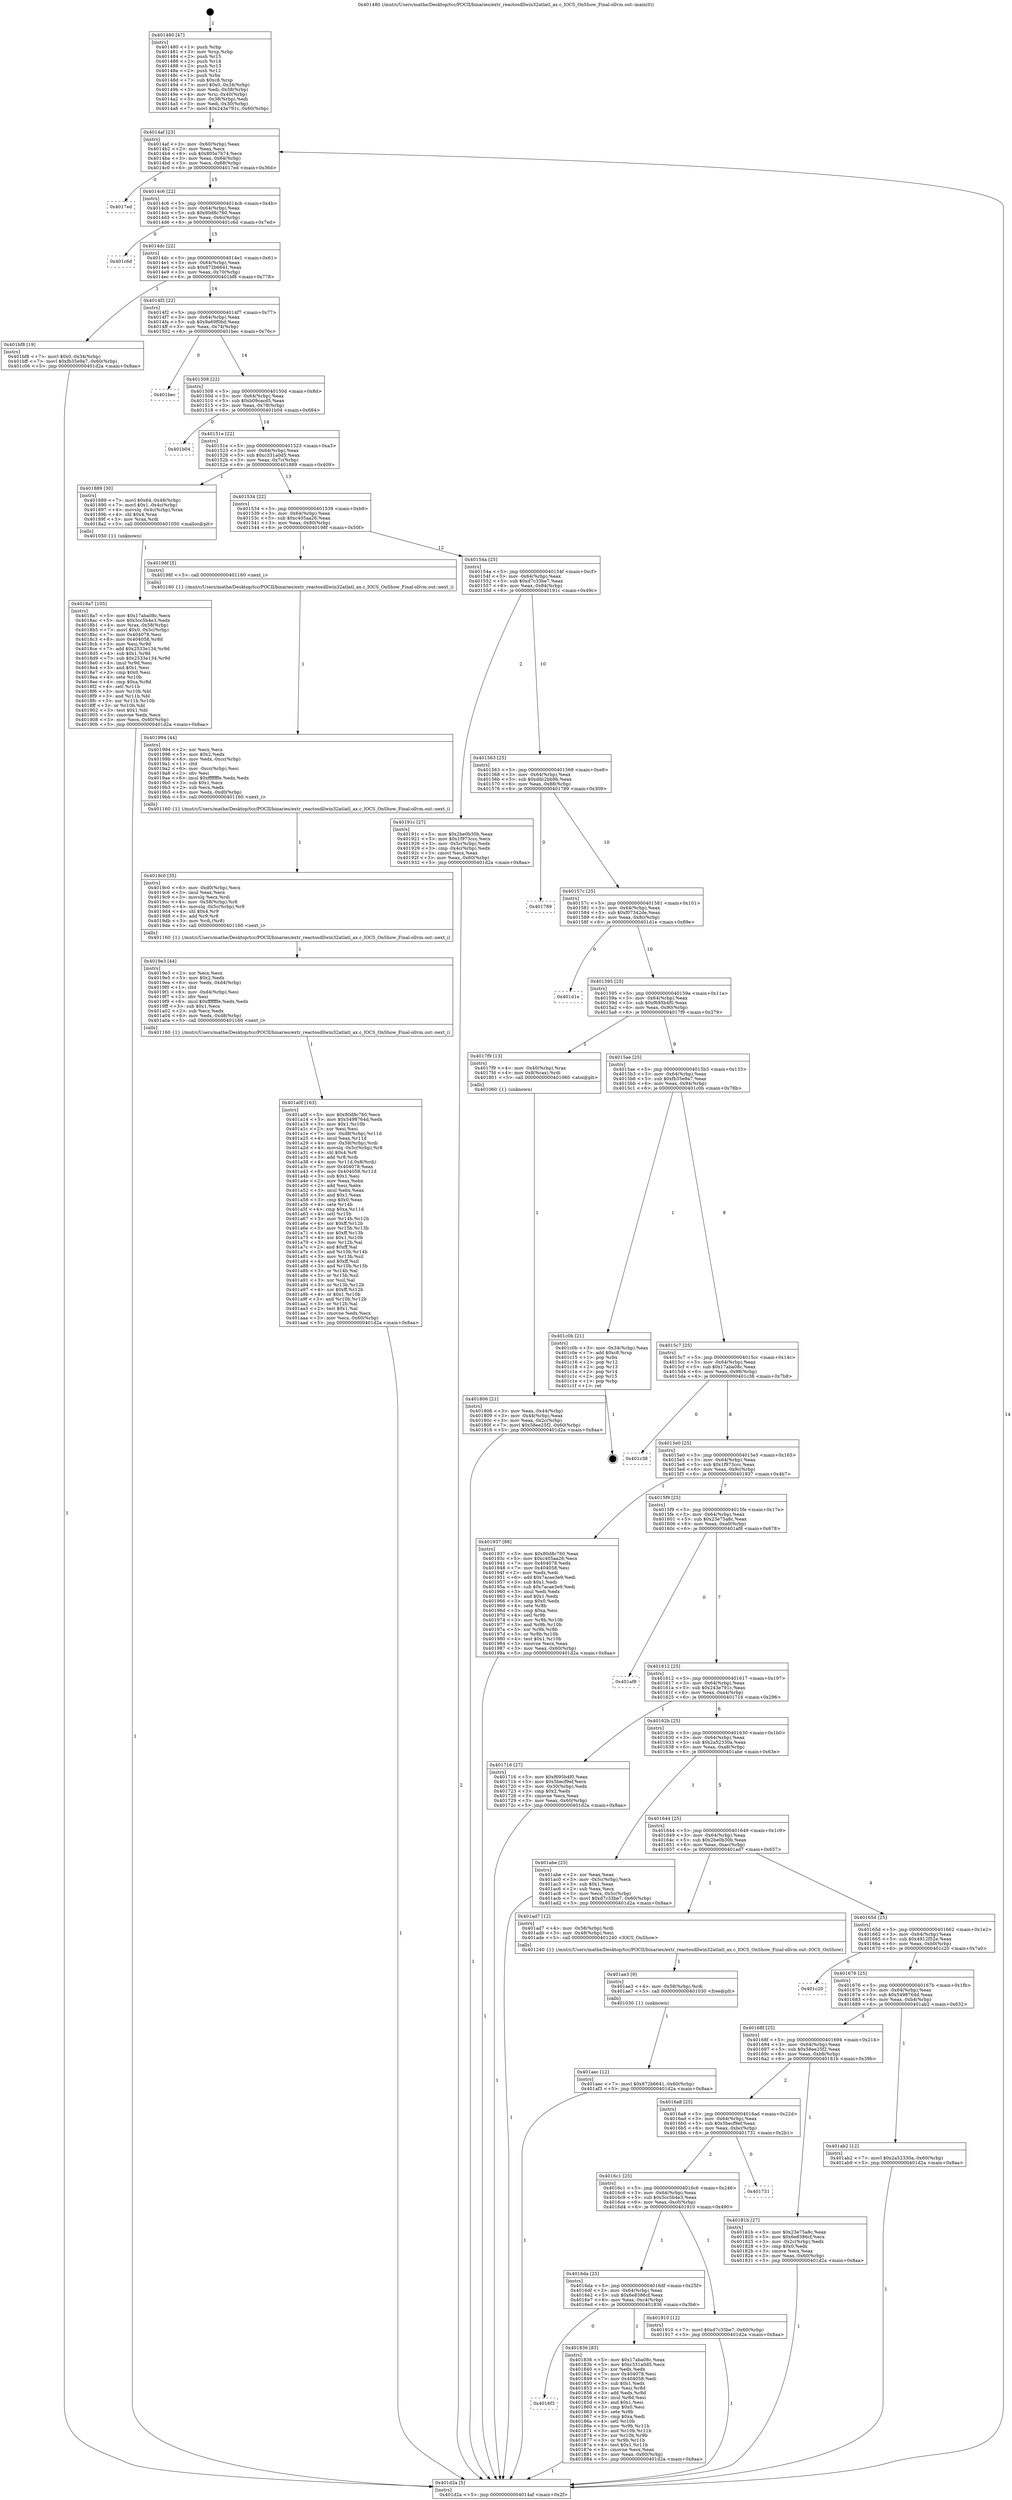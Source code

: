 digraph "0x401480" {
  label = "0x401480 (/mnt/c/Users/mathe/Desktop/tcc/POCII/binaries/extr_reactosdllwin32atlatl_ax.c_IOCS_OnShow_Final-ollvm.out::main(0))"
  labelloc = "t"
  node[shape=record]

  Entry [label="",width=0.3,height=0.3,shape=circle,fillcolor=black,style=filled]
  "0x4014af" [label="{
     0x4014af [23]\l
     | [instrs]\l
     &nbsp;&nbsp;0x4014af \<+3\>: mov -0x60(%rbp),%eax\l
     &nbsp;&nbsp;0x4014b2 \<+2\>: mov %eax,%ecx\l
     &nbsp;&nbsp;0x4014b4 \<+6\>: sub $0x805e7b74,%ecx\l
     &nbsp;&nbsp;0x4014ba \<+3\>: mov %eax,-0x64(%rbp)\l
     &nbsp;&nbsp;0x4014bd \<+3\>: mov %ecx,-0x68(%rbp)\l
     &nbsp;&nbsp;0x4014c0 \<+6\>: je 00000000004017ed \<main+0x36d\>\l
  }"]
  "0x4017ed" [label="{
     0x4017ed\l
  }", style=dashed]
  "0x4014c6" [label="{
     0x4014c6 [22]\l
     | [instrs]\l
     &nbsp;&nbsp;0x4014c6 \<+5\>: jmp 00000000004014cb \<main+0x4b\>\l
     &nbsp;&nbsp;0x4014cb \<+3\>: mov -0x64(%rbp),%eax\l
     &nbsp;&nbsp;0x4014ce \<+5\>: sub $0x80d8c760,%eax\l
     &nbsp;&nbsp;0x4014d3 \<+3\>: mov %eax,-0x6c(%rbp)\l
     &nbsp;&nbsp;0x4014d6 \<+6\>: je 0000000000401c6d \<main+0x7ed\>\l
  }"]
  Exit [label="",width=0.3,height=0.3,shape=circle,fillcolor=black,style=filled,peripheries=2]
  "0x401c6d" [label="{
     0x401c6d\l
  }", style=dashed]
  "0x4014dc" [label="{
     0x4014dc [22]\l
     | [instrs]\l
     &nbsp;&nbsp;0x4014dc \<+5\>: jmp 00000000004014e1 \<main+0x61\>\l
     &nbsp;&nbsp;0x4014e1 \<+3\>: mov -0x64(%rbp),%eax\l
     &nbsp;&nbsp;0x4014e4 \<+5\>: sub $0x872b6641,%eax\l
     &nbsp;&nbsp;0x4014e9 \<+3\>: mov %eax,-0x70(%rbp)\l
     &nbsp;&nbsp;0x4014ec \<+6\>: je 0000000000401bf8 \<main+0x778\>\l
  }"]
  "0x401aec" [label="{
     0x401aec [12]\l
     | [instrs]\l
     &nbsp;&nbsp;0x401aec \<+7\>: movl $0x872b6641,-0x60(%rbp)\l
     &nbsp;&nbsp;0x401af3 \<+5\>: jmp 0000000000401d2a \<main+0x8aa\>\l
  }"]
  "0x401bf8" [label="{
     0x401bf8 [19]\l
     | [instrs]\l
     &nbsp;&nbsp;0x401bf8 \<+7\>: movl $0x0,-0x34(%rbp)\l
     &nbsp;&nbsp;0x401bff \<+7\>: movl $0xfb35e9a7,-0x60(%rbp)\l
     &nbsp;&nbsp;0x401c06 \<+5\>: jmp 0000000000401d2a \<main+0x8aa\>\l
  }"]
  "0x4014f2" [label="{
     0x4014f2 [22]\l
     | [instrs]\l
     &nbsp;&nbsp;0x4014f2 \<+5\>: jmp 00000000004014f7 \<main+0x77\>\l
     &nbsp;&nbsp;0x4014f7 \<+3\>: mov -0x64(%rbp),%eax\l
     &nbsp;&nbsp;0x4014fa \<+5\>: sub $0x9a69f0bd,%eax\l
     &nbsp;&nbsp;0x4014ff \<+3\>: mov %eax,-0x74(%rbp)\l
     &nbsp;&nbsp;0x401502 \<+6\>: je 0000000000401bec \<main+0x76c\>\l
  }"]
  "0x401ae3" [label="{
     0x401ae3 [9]\l
     | [instrs]\l
     &nbsp;&nbsp;0x401ae3 \<+4\>: mov -0x58(%rbp),%rdi\l
     &nbsp;&nbsp;0x401ae7 \<+5\>: call 0000000000401030 \<free@plt\>\l
     | [calls]\l
     &nbsp;&nbsp;0x401030 \{1\} (unknown)\l
  }"]
  "0x401bec" [label="{
     0x401bec\l
  }", style=dashed]
  "0x401508" [label="{
     0x401508 [22]\l
     | [instrs]\l
     &nbsp;&nbsp;0x401508 \<+5\>: jmp 000000000040150d \<main+0x8d\>\l
     &nbsp;&nbsp;0x40150d \<+3\>: mov -0x64(%rbp),%eax\l
     &nbsp;&nbsp;0x401510 \<+5\>: sub $0xb09cacd5,%eax\l
     &nbsp;&nbsp;0x401515 \<+3\>: mov %eax,-0x78(%rbp)\l
     &nbsp;&nbsp;0x401518 \<+6\>: je 0000000000401b04 \<main+0x684\>\l
  }"]
  "0x401a0f" [label="{
     0x401a0f [163]\l
     | [instrs]\l
     &nbsp;&nbsp;0x401a0f \<+5\>: mov $0x80d8c760,%ecx\l
     &nbsp;&nbsp;0x401a14 \<+5\>: mov $0x5498764d,%edx\l
     &nbsp;&nbsp;0x401a19 \<+3\>: mov $0x1,%r10b\l
     &nbsp;&nbsp;0x401a1c \<+2\>: xor %esi,%esi\l
     &nbsp;&nbsp;0x401a1e \<+7\>: mov -0xd8(%rbp),%r11d\l
     &nbsp;&nbsp;0x401a25 \<+4\>: imul %eax,%r11d\l
     &nbsp;&nbsp;0x401a29 \<+4\>: mov -0x58(%rbp),%rdi\l
     &nbsp;&nbsp;0x401a2d \<+4\>: movslq -0x5c(%rbp),%r8\l
     &nbsp;&nbsp;0x401a31 \<+4\>: shl $0x4,%r8\l
     &nbsp;&nbsp;0x401a35 \<+3\>: add %r8,%rdi\l
     &nbsp;&nbsp;0x401a38 \<+4\>: mov %r11d,0x8(%rdi)\l
     &nbsp;&nbsp;0x401a3c \<+7\>: mov 0x404078,%eax\l
     &nbsp;&nbsp;0x401a43 \<+8\>: mov 0x404058,%r11d\l
     &nbsp;&nbsp;0x401a4b \<+3\>: sub $0x1,%esi\l
     &nbsp;&nbsp;0x401a4e \<+2\>: mov %eax,%ebx\l
     &nbsp;&nbsp;0x401a50 \<+2\>: add %esi,%ebx\l
     &nbsp;&nbsp;0x401a52 \<+3\>: imul %ebx,%eax\l
     &nbsp;&nbsp;0x401a55 \<+3\>: and $0x1,%eax\l
     &nbsp;&nbsp;0x401a58 \<+3\>: cmp $0x0,%eax\l
     &nbsp;&nbsp;0x401a5b \<+4\>: sete %r14b\l
     &nbsp;&nbsp;0x401a5f \<+4\>: cmp $0xa,%r11d\l
     &nbsp;&nbsp;0x401a63 \<+4\>: setl %r15b\l
     &nbsp;&nbsp;0x401a67 \<+3\>: mov %r14b,%r12b\l
     &nbsp;&nbsp;0x401a6a \<+4\>: xor $0xff,%r12b\l
     &nbsp;&nbsp;0x401a6e \<+3\>: mov %r15b,%r13b\l
     &nbsp;&nbsp;0x401a71 \<+4\>: xor $0xff,%r13b\l
     &nbsp;&nbsp;0x401a75 \<+4\>: xor $0x1,%r10b\l
     &nbsp;&nbsp;0x401a79 \<+3\>: mov %r12b,%al\l
     &nbsp;&nbsp;0x401a7c \<+2\>: and $0xff,%al\l
     &nbsp;&nbsp;0x401a7e \<+3\>: and %r10b,%r14b\l
     &nbsp;&nbsp;0x401a81 \<+3\>: mov %r13b,%sil\l
     &nbsp;&nbsp;0x401a84 \<+4\>: and $0xff,%sil\l
     &nbsp;&nbsp;0x401a88 \<+3\>: and %r10b,%r15b\l
     &nbsp;&nbsp;0x401a8b \<+3\>: or %r14b,%al\l
     &nbsp;&nbsp;0x401a8e \<+3\>: or %r15b,%sil\l
     &nbsp;&nbsp;0x401a91 \<+3\>: xor %sil,%al\l
     &nbsp;&nbsp;0x401a94 \<+3\>: or %r13b,%r12b\l
     &nbsp;&nbsp;0x401a97 \<+4\>: xor $0xff,%r12b\l
     &nbsp;&nbsp;0x401a9b \<+4\>: or $0x1,%r10b\l
     &nbsp;&nbsp;0x401a9f \<+3\>: and %r10b,%r12b\l
     &nbsp;&nbsp;0x401aa2 \<+3\>: or %r12b,%al\l
     &nbsp;&nbsp;0x401aa5 \<+2\>: test $0x1,%al\l
     &nbsp;&nbsp;0x401aa7 \<+3\>: cmovne %edx,%ecx\l
     &nbsp;&nbsp;0x401aaa \<+3\>: mov %ecx,-0x60(%rbp)\l
     &nbsp;&nbsp;0x401aad \<+5\>: jmp 0000000000401d2a \<main+0x8aa\>\l
  }"]
  "0x401b04" [label="{
     0x401b04\l
  }", style=dashed]
  "0x40151e" [label="{
     0x40151e [22]\l
     | [instrs]\l
     &nbsp;&nbsp;0x40151e \<+5\>: jmp 0000000000401523 \<main+0xa3\>\l
     &nbsp;&nbsp;0x401523 \<+3\>: mov -0x64(%rbp),%eax\l
     &nbsp;&nbsp;0x401526 \<+5\>: sub $0xc331a0d5,%eax\l
     &nbsp;&nbsp;0x40152b \<+3\>: mov %eax,-0x7c(%rbp)\l
     &nbsp;&nbsp;0x40152e \<+6\>: je 0000000000401889 \<main+0x409\>\l
  }"]
  "0x4019e3" [label="{
     0x4019e3 [44]\l
     | [instrs]\l
     &nbsp;&nbsp;0x4019e3 \<+2\>: xor %ecx,%ecx\l
     &nbsp;&nbsp;0x4019e5 \<+5\>: mov $0x2,%edx\l
     &nbsp;&nbsp;0x4019ea \<+6\>: mov %edx,-0xd4(%rbp)\l
     &nbsp;&nbsp;0x4019f0 \<+1\>: cltd\l
     &nbsp;&nbsp;0x4019f1 \<+6\>: mov -0xd4(%rbp),%esi\l
     &nbsp;&nbsp;0x4019f7 \<+2\>: idiv %esi\l
     &nbsp;&nbsp;0x4019f9 \<+6\>: imul $0xfffffffe,%edx,%edx\l
     &nbsp;&nbsp;0x4019ff \<+3\>: sub $0x1,%ecx\l
     &nbsp;&nbsp;0x401a02 \<+2\>: sub %ecx,%edx\l
     &nbsp;&nbsp;0x401a04 \<+6\>: mov %edx,-0xd8(%rbp)\l
     &nbsp;&nbsp;0x401a0a \<+5\>: call 0000000000401160 \<next_i\>\l
     | [calls]\l
     &nbsp;&nbsp;0x401160 \{1\} (/mnt/c/Users/mathe/Desktop/tcc/POCII/binaries/extr_reactosdllwin32atlatl_ax.c_IOCS_OnShow_Final-ollvm.out::next_i)\l
  }"]
  "0x401889" [label="{
     0x401889 [30]\l
     | [instrs]\l
     &nbsp;&nbsp;0x401889 \<+7\>: movl $0x64,-0x48(%rbp)\l
     &nbsp;&nbsp;0x401890 \<+7\>: movl $0x1,-0x4c(%rbp)\l
     &nbsp;&nbsp;0x401897 \<+4\>: movslq -0x4c(%rbp),%rax\l
     &nbsp;&nbsp;0x40189b \<+4\>: shl $0x4,%rax\l
     &nbsp;&nbsp;0x40189f \<+3\>: mov %rax,%rdi\l
     &nbsp;&nbsp;0x4018a2 \<+5\>: call 0000000000401050 \<malloc@plt\>\l
     | [calls]\l
     &nbsp;&nbsp;0x401050 \{1\} (unknown)\l
  }"]
  "0x401534" [label="{
     0x401534 [22]\l
     | [instrs]\l
     &nbsp;&nbsp;0x401534 \<+5\>: jmp 0000000000401539 \<main+0xb9\>\l
     &nbsp;&nbsp;0x401539 \<+3\>: mov -0x64(%rbp),%eax\l
     &nbsp;&nbsp;0x40153c \<+5\>: sub $0xc405aa26,%eax\l
     &nbsp;&nbsp;0x401541 \<+3\>: mov %eax,-0x80(%rbp)\l
     &nbsp;&nbsp;0x401544 \<+6\>: je 000000000040198f \<main+0x50f\>\l
  }"]
  "0x4019c0" [label="{
     0x4019c0 [35]\l
     | [instrs]\l
     &nbsp;&nbsp;0x4019c0 \<+6\>: mov -0xd0(%rbp),%ecx\l
     &nbsp;&nbsp;0x4019c6 \<+3\>: imul %eax,%ecx\l
     &nbsp;&nbsp;0x4019c9 \<+3\>: movslq %ecx,%rdi\l
     &nbsp;&nbsp;0x4019cc \<+4\>: mov -0x58(%rbp),%r8\l
     &nbsp;&nbsp;0x4019d0 \<+4\>: movslq -0x5c(%rbp),%r9\l
     &nbsp;&nbsp;0x4019d4 \<+4\>: shl $0x4,%r9\l
     &nbsp;&nbsp;0x4019d8 \<+3\>: add %r9,%r8\l
     &nbsp;&nbsp;0x4019db \<+3\>: mov %rdi,(%r8)\l
     &nbsp;&nbsp;0x4019de \<+5\>: call 0000000000401160 \<next_i\>\l
     | [calls]\l
     &nbsp;&nbsp;0x401160 \{1\} (/mnt/c/Users/mathe/Desktop/tcc/POCII/binaries/extr_reactosdllwin32atlatl_ax.c_IOCS_OnShow_Final-ollvm.out::next_i)\l
  }"]
  "0x40198f" [label="{
     0x40198f [5]\l
     | [instrs]\l
     &nbsp;&nbsp;0x40198f \<+5\>: call 0000000000401160 \<next_i\>\l
     | [calls]\l
     &nbsp;&nbsp;0x401160 \{1\} (/mnt/c/Users/mathe/Desktop/tcc/POCII/binaries/extr_reactosdllwin32atlatl_ax.c_IOCS_OnShow_Final-ollvm.out::next_i)\l
  }"]
  "0x40154a" [label="{
     0x40154a [25]\l
     | [instrs]\l
     &nbsp;&nbsp;0x40154a \<+5\>: jmp 000000000040154f \<main+0xcf\>\l
     &nbsp;&nbsp;0x40154f \<+3\>: mov -0x64(%rbp),%eax\l
     &nbsp;&nbsp;0x401552 \<+5\>: sub $0xd7c33be7,%eax\l
     &nbsp;&nbsp;0x401557 \<+6\>: mov %eax,-0x84(%rbp)\l
     &nbsp;&nbsp;0x40155d \<+6\>: je 000000000040191c \<main+0x49c\>\l
  }"]
  "0x401994" [label="{
     0x401994 [44]\l
     | [instrs]\l
     &nbsp;&nbsp;0x401994 \<+2\>: xor %ecx,%ecx\l
     &nbsp;&nbsp;0x401996 \<+5\>: mov $0x2,%edx\l
     &nbsp;&nbsp;0x40199b \<+6\>: mov %edx,-0xcc(%rbp)\l
     &nbsp;&nbsp;0x4019a1 \<+1\>: cltd\l
     &nbsp;&nbsp;0x4019a2 \<+6\>: mov -0xcc(%rbp),%esi\l
     &nbsp;&nbsp;0x4019a8 \<+2\>: idiv %esi\l
     &nbsp;&nbsp;0x4019aa \<+6\>: imul $0xfffffffe,%edx,%edx\l
     &nbsp;&nbsp;0x4019b0 \<+3\>: sub $0x1,%ecx\l
     &nbsp;&nbsp;0x4019b3 \<+2\>: sub %ecx,%edx\l
     &nbsp;&nbsp;0x4019b5 \<+6\>: mov %edx,-0xd0(%rbp)\l
     &nbsp;&nbsp;0x4019bb \<+5\>: call 0000000000401160 \<next_i\>\l
     | [calls]\l
     &nbsp;&nbsp;0x401160 \{1\} (/mnt/c/Users/mathe/Desktop/tcc/POCII/binaries/extr_reactosdllwin32atlatl_ax.c_IOCS_OnShow_Final-ollvm.out::next_i)\l
  }"]
  "0x40191c" [label="{
     0x40191c [27]\l
     | [instrs]\l
     &nbsp;&nbsp;0x40191c \<+5\>: mov $0x2be0b30b,%eax\l
     &nbsp;&nbsp;0x401921 \<+5\>: mov $0x1f973ccc,%ecx\l
     &nbsp;&nbsp;0x401926 \<+3\>: mov -0x5c(%rbp),%edx\l
     &nbsp;&nbsp;0x401929 \<+3\>: cmp -0x4c(%rbp),%edx\l
     &nbsp;&nbsp;0x40192c \<+3\>: cmovl %ecx,%eax\l
     &nbsp;&nbsp;0x40192f \<+3\>: mov %eax,-0x60(%rbp)\l
     &nbsp;&nbsp;0x401932 \<+5\>: jmp 0000000000401d2a \<main+0x8aa\>\l
  }"]
  "0x401563" [label="{
     0x401563 [25]\l
     | [instrs]\l
     &nbsp;&nbsp;0x401563 \<+5\>: jmp 0000000000401568 \<main+0xe8\>\l
     &nbsp;&nbsp;0x401568 \<+3\>: mov -0x64(%rbp),%eax\l
     &nbsp;&nbsp;0x40156b \<+5\>: sub $0xddc2bb9b,%eax\l
     &nbsp;&nbsp;0x401570 \<+6\>: mov %eax,-0x88(%rbp)\l
     &nbsp;&nbsp;0x401576 \<+6\>: je 0000000000401789 \<main+0x309\>\l
  }"]
  "0x4018a7" [label="{
     0x4018a7 [105]\l
     | [instrs]\l
     &nbsp;&nbsp;0x4018a7 \<+5\>: mov $0x17aba08c,%ecx\l
     &nbsp;&nbsp;0x4018ac \<+5\>: mov $0x5cc5b4e3,%edx\l
     &nbsp;&nbsp;0x4018b1 \<+4\>: mov %rax,-0x58(%rbp)\l
     &nbsp;&nbsp;0x4018b5 \<+7\>: movl $0x0,-0x5c(%rbp)\l
     &nbsp;&nbsp;0x4018bc \<+7\>: mov 0x404078,%esi\l
     &nbsp;&nbsp;0x4018c3 \<+8\>: mov 0x404058,%r8d\l
     &nbsp;&nbsp;0x4018cb \<+3\>: mov %esi,%r9d\l
     &nbsp;&nbsp;0x4018ce \<+7\>: add $0x2533e134,%r9d\l
     &nbsp;&nbsp;0x4018d5 \<+4\>: sub $0x1,%r9d\l
     &nbsp;&nbsp;0x4018d9 \<+7\>: sub $0x2533e134,%r9d\l
     &nbsp;&nbsp;0x4018e0 \<+4\>: imul %r9d,%esi\l
     &nbsp;&nbsp;0x4018e4 \<+3\>: and $0x1,%esi\l
     &nbsp;&nbsp;0x4018e7 \<+3\>: cmp $0x0,%esi\l
     &nbsp;&nbsp;0x4018ea \<+4\>: sete %r10b\l
     &nbsp;&nbsp;0x4018ee \<+4\>: cmp $0xa,%r8d\l
     &nbsp;&nbsp;0x4018f2 \<+4\>: setl %r11b\l
     &nbsp;&nbsp;0x4018f6 \<+3\>: mov %r10b,%bl\l
     &nbsp;&nbsp;0x4018f9 \<+3\>: and %r11b,%bl\l
     &nbsp;&nbsp;0x4018fc \<+3\>: xor %r11b,%r10b\l
     &nbsp;&nbsp;0x4018ff \<+3\>: or %r10b,%bl\l
     &nbsp;&nbsp;0x401902 \<+3\>: test $0x1,%bl\l
     &nbsp;&nbsp;0x401905 \<+3\>: cmovne %edx,%ecx\l
     &nbsp;&nbsp;0x401908 \<+3\>: mov %ecx,-0x60(%rbp)\l
     &nbsp;&nbsp;0x40190b \<+5\>: jmp 0000000000401d2a \<main+0x8aa\>\l
  }"]
  "0x401789" [label="{
     0x401789\l
  }", style=dashed]
  "0x40157c" [label="{
     0x40157c [25]\l
     | [instrs]\l
     &nbsp;&nbsp;0x40157c \<+5\>: jmp 0000000000401581 \<main+0x101\>\l
     &nbsp;&nbsp;0x401581 \<+3\>: mov -0x64(%rbp),%eax\l
     &nbsp;&nbsp;0x401584 \<+5\>: sub $0xf07342de,%eax\l
     &nbsp;&nbsp;0x401589 \<+6\>: mov %eax,-0x8c(%rbp)\l
     &nbsp;&nbsp;0x40158f \<+6\>: je 0000000000401d1e \<main+0x89e\>\l
  }"]
  "0x4016f3" [label="{
     0x4016f3\l
  }", style=dashed]
  "0x401d1e" [label="{
     0x401d1e\l
  }", style=dashed]
  "0x401595" [label="{
     0x401595 [25]\l
     | [instrs]\l
     &nbsp;&nbsp;0x401595 \<+5\>: jmp 000000000040159a \<main+0x11a\>\l
     &nbsp;&nbsp;0x40159a \<+3\>: mov -0x64(%rbp),%eax\l
     &nbsp;&nbsp;0x40159d \<+5\>: sub $0xf695b4f0,%eax\l
     &nbsp;&nbsp;0x4015a2 \<+6\>: mov %eax,-0x90(%rbp)\l
     &nbsp;&nbsp;0x4015a8 \<+6\>: je 00000000004017f9 \<main+0x379\>\l
  }"]
  "0x401836" [label="{
     0x401836 [83]\l
     | [instrs]\l
     &nbsp;&nbsp;0x401836 \<+5\>: mov $0x17aba08c,%eax\l
     &nbsp;&nbsp;0x40183b \<+5\>: mov $0xc331a0d5,%ecx\l
     &nbsp;&nbsp;0x401840 \<+2\>: xor %edx,%edx\l
     &nbsp;&nbsp;0x401842 \<+7\>: mov 0x404078,%esi\l
     &nbsp;&nbsp;0x401849 \<+7\>: mov 0x404058,%edi\l
     &nbsp;&nbsp;0x401850 \<+3\>: sub $0x1,%edx\l
     &nbsp;&nbsp;0x401853 \<+3\>: mov %esi,%r8d\l
     &nbsp;&nbsp;0x401856 \<+3\>: add %edx,%r8d\l
     &nbsp;&nbsp;0x401859 \<+4\>: imul %r8d,%esi\l
     &nbsp;&nbsp;0x40185d \<+3\>: and $0x1,%esi\l
     &nbsp;&nbsp;0x401860 \<+3\>: cmp $0x0,%esi\l
     &nbsp;&nbsp;0x401863 \<+4\>: sete %r9b\l
     &nbsp;&nbsp;0x401867 \<+3\>: cmp $0xa,%edi\l
     &nbsp;&nbsp;0x40186a \<+4\>: setl %r10b\l
     &nbsp;&nbsp;0x40186e \<+3\>: mov %r9b,%r11b\l
     &nbsp;&nbsp;0x401871 \<+3\>: and %r10b,%r11b\l
     &nbsp;&nbsp;0x401874 \<+3\>: xor %r10b,%r9b\l
     &nbsp;&nbsp;0x401877 \<+3\>: or %r9b,%r11b\l
     &nbsp;&nbsp;0x40187a \<+4\>: test $0x1,%r11b\l
     &nbsp;&nbsp;0x40187e \<+3\>: cmovne %ecx,%eax\l
     &nbsp;&nbsp;0x401881 \<+3\>: mov %eax,-0x60(%rbp)\l
     &nbsp;&nbsp;0x401884 \<+5\>: jmp 0000000000401d2a \<main+0x8aa\>\l
  }"]
  "0x4017f9" [label="{
     0x4017f9 [13]\l
     | [instrs]\l
     &nbsp;&nbsp;0x4017f9 \<+4\>: mov -0x40(%rbp),%rax\l
     &nbsp;&nbsp;0x4017fd \<+4\>: mov 0x8(%rax),%rdi\l
     &nbsp;&nbsp;0x401801 \<+5\>: call 0000000000401060 \<atoi@plt\>\l
     | [calls]\l
     &nbsp;&nbsp;0x401060 \{1\} (unknown)\l
  }"]
  "0x4015ae" [label="{
     0x4015ae [25]\l
     | [instrs]\l
     &nbsp;&nbsp;0x4015ae \<+5\>: jmp 00000000004015b3 \<main+0x133\>\l
     &nbsp;&nbsp;0x4015b3 \<+3\>: mov -0x64(%rbp),%eax\l
     &nbsp;&nbsp;0x4015b6 \<+5\>: sub $0xfb35e9a7,%eax\l
     &nbsp;&nbsp;0x4015bb \<+6\>: mov %eax,-0x94(%rbp)\l
     &nbsp;&nbsp;0x4015c1 \<+6\>: je 0000000000401c0b \<main+0x78b\>\l
  }"]
  "0x4016da" [label="{
     0x4016da [25]\l
     | [instrs]\l
     &nbsp;&nbsp;0x4016da \<+5\>: jmp 00000000004016df \<main+0x25f\>\l
     &nbsp;&nbsp;0x4016df \<+3\>: mov -0x64(%rbp),%eax\l
     &nbsp;&nbsp;0x4016e2 \<+5\>: sub $0x6e8386cf,%eax\l
     &nbsp;&nbsp;0x4016e7 \<+6\>: mov %eax,-0xc4(%rbp)\l
     &nbsp;&nbsp;0x4016ed \<+6\>: je 0000000000401836 \<main+0x3b6\>\l
  }"]
  "0x401c0b" [label="{
     0x401c0b [21]\l
     | [instrs]\l
     &nbsp;&nbsp;0x401c0b \<+3\>: mov -0x34(%rbp),%eax\l
     &nbsp;&nbsp;0x401c0e \<+7\>: add $0xc8,%rsp\l
     &nbsp;&nbsp;0x401c15 \<+1\>: pop %rbx\l
     &nbsp;&nbsp;0x401c16 \<+2\>: pop %r12\l
     &nbsp;&nbsp;0x401c18 \<+2\>: pop %r13\l
     &nbsp;&nbsp;0x401c1a \<+2\>: pop %r14\l
     &nbsp;&nbsp;0x401c1c \<+2\>: pop %r15\l
     &nbsp;&nbsp;0x401c1e \<+1\>: pop %rbp\l
     &nbsp;&nbsp;0x401c1f \<+1\>: ret\l
  }"]
  "0x4015c7" [label="{
     0x4015c7 [25]\l
     | [instrs]\l
     &nbsp;&nbsp;0x4015c7 \<+5\>: jmp 00000000004015cc \<main+0x14c\>\l
     &nbsp;&nbsp;0x4015cc \<+3\>: mov -0x64(%rbp),%eax\l
     &nbsp;&nbsp;0x4015cf \<+5\>: sub $0x17aba08c,%eax\l
     &nbsp;&nbsp;0x4015d4 \<+6\>: mov %eax,-0x98(%rbp)\l
     &nbsp;&nbsp;0x4015da \<+6\>: je 0000000000401c38 \<main+0x7b8\>\l
  }"]
  "0x401910" [label="{
     0x401910 [12]\l
     | [instrs]\l
     &nbsp;&nbsp;0x401910 \<+7\>: movl $0xd7c33be7,-0x60(%rbp)\l
     &nbsp;&nbsp;0x401917 \<+5\>: jmp 0000000000401d2a \<main+0x8aa\>\l
  }"]
  "0x401c38" [label="{
     0x401c38\l
  }", style=dashed]
  "0x4015e0" [label="{
     0x4015e0 [25]\l
     | [instrs]\l
     &nbsp;&nbsp;0x4015e0 \<+5\>: jmp 00000000004015e5 \<main+0x165\>\l
     &nbsp;&nbsp;0x4015e5 \<+3\>: mov -0x64(%rbp),%eax\l
     &nbsp;&nbsp;0x4015e8 \<+5\>: sub $0x1f973ccc,%eax\l
     &nbsp;&nbsp;0x4015ed \<+6\>: mov %eax,-0x9c(%rbp)\l
     &nbsp;&nbsp;0x4015f3 \<+6\>: je 0000000000401937 \<main+0x4b7\>\l
  }"]
  "0x4016c1" [label="{
     0x4016c1 [25]\l
     | [instrs]\l
     &nbsp;&nbsp;0x4016c1 \<+5\>: jmp 00000000004016c6 \<main+0x246\>\l
     &nbsp;&nbsp;0x4016c6 \<+3\>: mov -0x64(%rbp),%eax\l
     &nbsp;&nbsp;0x4016c9 \<+5\>: sub $0x5cc5b4e3,%eax\l
     &nbsp;&nbsp;0x4016ce \<+6\>: mov %eax,-0xc0(%rbp)\l
     &nbsp;&nbsp;0x4016d4 \<+6\>: je 0000000000401910 \<main+0x490\>\l
  }"]
  "0x401937" [label="{
     0x401937 [88]\l
     | [instrs]\l
     &nbsp;&nbsp;0x401937 \<+5\>: mov $0x80d8c760,%eax\l
     &nbsp;&nbsp;0x40193c \<+5\>: mov $0xc405aa26,%ecx\l
     &nbsp;&nbsp;0x401941 \<+7\>: mov 0x404078,%edx\l
     &nbsp;&nbsp;0x401948 \<+7\>: mov 0x404058,%esi\l
     &nbsp;&nbsp;0x40194f \<+2\>: mov %edx,%edi\l
     &nbsp;&nbsp;0x401951 \<+6\>: add $0x7acae3e9,%edi\l
     &nbsp;&nbsp;0x401957 \<+3\>: sub $0x1,%edi\l
     &nbsp;&nbsp;0x40195a \<+6\>: sub $0x7acae3e9,%edi\l
     &nbsp;&nbsp;0x401960 \<+3\>: imul %edi,%edx\l
     &nbsp;&nbsp;0x401963 \<+3\>: and $0x1,%edx\l
     &nbsp;&nbsp;0x401966 \<+3\>: cmp $0x0,%edx\l
     &nbsp;&nbsp;0x401969 \<+4\>: sete %r8b\l
     &nbsp;&nbsp;0x40196d \<+3\>: cmp $0xa,%esi\l
     &nbsp;&nbsp;0x401970 \<+4\>: setl %r9b\l
     &nbsp;&nbsp;0x401974 \<+3\>: mov %r8b,%r10b\l
     &nbsp;&nbsp;0x401977 \<+3\>: and %r9b,%r10b\l
     &nbsp;&nbsp;0x40197a \<+3\>: xor %r9b,%r8b\l
     &nbsp;&nbsp;0x40197d \<+3\>: or %r8b,%r10b\l
     &nbsp;&nbsp;0x401980 \<+4\>: test $0x1,%r10b\l
     &nbsp;&nbsp;0x401984 \<+3\>: cmovne %ecx,%eax\l
     &nbsp;&nbsp;0x401987 \<+3\>: mov %eax,-0x60(%rbp)\l
     &nbsp;&nbsp;0x40198a \<+5\>: jmp 0000000000401d2a \<main+0x8aa\>\l
  }"]
  "0x4015f9" [label="{
     0x4015f9 [25]\l
     | [instrs]\l
     &nbsp;&nbsp;0x4015f9 \<+5\>: jmp 00000000004015fe \<main+0x17e\>\l
     &nbsp;&nbsp;0x4015fe \<+3\>: mov -0x64(%rbp),%eax\l
     &nbsp;&nbsp;0x401601 \<+5\>: sub $0x23e75a8c,%eax\l
     &nbsp;&nbsp;0x401606 \<+6\>: mov %eax,-0xa0(%rbp)\l
     &nbsp;&nbsp;0x40160c \<+6\>: je 0000000000401af8 \<main+0x678\>\l
  }"]
  "0x401731" [label="{
     0x401731\l
  }", style=dashed]
  "0x401af8" [label="{
     0x401af8\l
  }", style=dashed]
  "0x401612" [label="{
     0x401612 [25]\l
     | [instrs]\l
     &nbsp;&nbsp;0x401612 \<+5\>: jmp 0000000000401617 \<main+0x197\>\l
     &nbsp;&nbsp;0x401617 \<+3\>: mov -0x64(%rbp),%eax\l
     &nbsp;&nbsp;0x40161a \<+5\>: sub $0x243e791c,%eax\l
     &nbsp;&nbsp;0x40161f \<+6\>: mov %eax,-0xa4(%rbp)\l
     &nbsp;&nbsp;0x401625 \<+6\>: je 0000000000401716 \<main+0x296\>\l
  }"]
  "0x4016a8" [label="{
     0x4016a8 [25]\l
     | [instrs]\l
     &nbsp;&nbsp;0x4016a8 \<+5\>: jmp 00000000004016ad \<main+0x22d\>\l
     &nbsp;&nbsp;0x4016ad \<+3\>: mov -0x64(%rbp),%eax\l
     &nbsp;&nbsp;0x4016b0 \<+5\>: sub $0x5becf9ef,%eax\l
     &nbsp;&nbsp;0x4016b5 \<+6\>: mov %eax,-0xbc(%rbp)\l
     &nbsp;&nbsp;0x4016bb \<+6\>: je 0000000000401731 \<main+0x2b1\>\l
  }"]
  "0x401716" [label="{
     0x401716 [27]\l
     | [instrs]\l
     &nbsp;&nbsp;0x401716 \<+5\>: mov $0xf695b4f0,%eax\l
     &nbsp;&nbsp;0x40171b \<+5\>: mov $0x5becf9ef,%ecx\l
     &nbsp;&nbsp;0x401720 \<+3\>: mov -0x30(%rbp),%edx\l
     &nbsp;&nbsp;0x401723 \<+3\>: cmp $0x2,%edx\l
     &nbsp;&nbsp;0x401726 \<+3\>: cmovne %ecx,%eax\l
     &nbsp;&nbsp;0x401729 \<+3\>: mov %eax,-0x60(%rbp)\l
     &nbsp;&nbsp;0x40172c \<+5\>: jmp 0000000000401d2a \<main+0x8aa\>\l
  }"]
  "0x40162b" [label="{
     0x40162b [25]\l
     | [instrs]\l
     &nbsp;&nbsp;0x40162b \<+5\>: jmp 0000000000401630 \<main+0x1b0\>\l
     &nbsp;&nbsp;0x401630 \<+3\>: mov -0x64(%rbp),%eax\l
     &nbsp;&nbsp;0x401633 \<+5\>: sub $0x2a52330a,%eax\l
     &nbsp;&nbsp;0x401638 \<+6\>: mov %eax,-0xa8(%rbp)\l
     &nbsp;&nbsp;0x40163e \<+6\>: je 0000000000401abe \<main+0x63e\>\l
  }"]
  "0x401d2a" [label="{
     0x401d2a [5]\l
     | [instrs]\l
     &nbsp;&nbsp;0x401d2a \<+5\>: jmp 00000000004014af \<main+0x2f\>\l
  }"]
  "0x401480" [label="{
     0x401480 [47]\l
     | [instrs]\l
     &nbsp;&nbsp;0x401480 \<+1\>: push %rbp\l
     &nbsp;&nbsp;0x401481 \<+3\>: mov %rsp,%rbp\l
     &nbsp;&nbsp;0x401484 \<+2\>: push %r15\l
     &nbsp;&nbsp;0x401486 \<+2\>: push %r14\l
     &nbsp;&nbsp;0x401488 \<+2\>: push %r13\l
     &nbsp;&nbsp;0x40148a \<+2\>: push %r12\l
     &nbsp;&nbsp;0x40148c \<+1\>: push %rbx\l
     &nbsp;&nbsp;0x40148d \<+7\>: sub $0xc8,%rsp\l
     &nbsp;&nbsp;0x401494 \<+7\>: movl $0x0,-0x34(%rbp)\l
     &nbsp;&nbsp;0x40149b \<+3\>: mov %edi,-0x38(%rbp)\l
     &nbsp;&nbsp;0x40149e \<+4\>: mov %rsi,-0x40(%rbp)\l
     &nbsp;&nbsp;0x4014a2 \<+3\>: mov -0x38(%rbp),%edi\l
     &nbsp;&nbsp;0x4014a5 \<+3\>: mov %edi,-0x30(%rbp)\l
     &nbsp;&nbsp;0x4014a8 \<+7\>: movl $0x243e791c,-0x60(%rbp)\l
  }"]
  "0x401806" [label="{
     0x401806 [21]\l
     | [instrs]\l
     &nbsp;&nbsp;0x401806 \<+3\>: mov %eax,-0x44(%rbp)\l
     &nbsp;&nbsp;0x401809 \<+3\>: mov -0x44(%rbp),%eax\l
     &nbsp;&nbsp;0x40180c \<+3\>: mov %eax,-0x2c(%rbp)\l
     &nbsp;&nbsp;0x40180f \<+7\>: movl $0x58ee25f2,-0x60(%rbp)\l
     &nbsp;&nbsp;0x401816 \<+5\>: jmp 0000000000401d2a \<main+0x8aa\>\l
  }"]
  "0x40181b" [label="{
     0x40181b [27]\l
     | [instrs]\l
     &nbsp;&nbsp;0x40181b \<+5\>: mov $0x23e75a8c,%eax\l
     &nbsp;&nbsp;0x401820 \<+5\>: mov $0x6e8386cf,%ecx\l
     &nbsp;&nbsp;0x401825 \<+3\>: mov -0x2c(%rbp),%edx\l
     &nbsp;&nbsp;0x401828 \<+3\>: cmp $0x0,%edx\l
     &nbsp;&nbsp;0x40182b \<+3\>: cmove %ecx,%eax\l
     &nbsp;&nbsp;0x40182e \<+3\>: mov %eax,-0x60(%rbp)\l
     &nbsp;&nbsp;0x401831 \<+5\>: jmp 0000000000401d2a \<main+0x8aa\>\l
  }"]
  "0x401abe" [label="{
     0x401abe [25]\l
     | [instrs]\l
     &nbsp;&nbsp;0x401abe \<+2\>: xor %eax,%eax\l
     &nbsp;&nbsp;0x401ac0 \<+3\>: mov -0x5c(%rbp),%ecx\l
     &nbsp;&nbsp;0x401ac3 \<+3\>: sub $0x1,%eax\l
     &nbsp;&nbsp;0x401ac6 \<+2\>: sub %eax,%ecx\l
     &nbsp;&nbsp;0x401ac8 \<+3\>: mov %ecx,-0x5c(%rbp)\l
     &nbsp;&nbsp;0x401acb \<+7\>: movl $0xd7c33be7,-0x60(%rbp)\l
     &nbsp;&nbsp;0x401ad2 \<+5\>: jmp 0000000000401d2a \<main+0x8aa\>\l
  }"]
  "0x401644" [label="{
     0x401644 [25]\l
     | [instrs]\l
     &nbsp;&nbsp;0x401644 \<+5\>: jmp 0000000000401649 \<main+0x1c9\>\l
     &nbsp;&nbsp;0x401649 \<+3\>: mov -0x64(%rbp),%eax\l
     &nbsp;&nbsp;0x40164c \<+5\>: sub $0x2be0b30b,%eax\l
     &nbsp;&nbsp;0x401651 \<+6\>: mov %eax,-0xac(%rbp)\l
     &nbsp;&nbsp;0x401657 \<+6\>: je 0000000000401ad7 \<main+0x657\>\l
  }"]
  "0x40168f" [label="{
     0x40168f [25]\l
     | [instrs]\l
     &nbsp;&nbsp;0x40168f \<+5\>: jmp 0000000000401694 \<main+0x214\>\l
     &nbsp;&nbsp;0x401694 \<+3\>: mov -0x64(%rbp),%eax\l
     &nbsp;&nbsp;0x401697 \<+5\>: sub $0x58ee25f2,%eax\l
     &nbsp;&nbsp;0x40169c \<+6\>: mov %eax,-0xb8(%rbp)\l
     &nbsp;&nbsp;0x4016a2 \<+6\>: je 000000000040181b \<main+0x39b\>\l
  }"]
  "0x401ad7" [label="{
     0x401ad7 [12]\l
     | [instrs]\l
     &nbsp;&nbsp;0x401ad7 \<+4\>: mov -0x58(%rbp),%rdi\l
     &nbsp;&nbsp;0x401adb \<+3\>: mov -0x48(%rbp),%esi\l
     &nbsp;&nbsp;0x401ade \<+5\>: call 0000000000401240 \<IOCS_OnShow\>\l
     | [calls]\l
     &nbsp;&nbsp;0x401240 \{1\} (/mnt/c/Users/mathe/Desktop/tcc/POCII/binaries/extr_reactosdllwin32atlatl_ax.c_IOCS_OnShow_Final-ollvm.out::IOCS_OnShow)\l
  }"]
  "0x40165d" [label="{
     0x40165d [25]\l
     | [instrs]\l
     &nbsp;&nbsp;0x40165d \<+5\>: jmp 0000000000401662 \<main+0x1e2\>\l
     &nbsp;&nbsp;0x401662 \<+3\>: mov -0x64(%rbp),%eax\l
     &nbsp;&nbsp;0x401665 \<+5\>: sub $0x4912f52e,%eax\l
     &nbsp;&nbsp;0x40166a \<+6\>: mov %eax,-0xb0(%rbp)\l
     &nbsp;&nbsp;0x401670 \<+6\>: je 0000000000401c20 \<main+0x7a0\>\l
  }"]
  "0x401ab2" [label="{
     0x401ab2 [12]\l
     | [instrs]\l
     &nbsp;&nbsp;0x401ab2 \<+7\>: movl $0x2a52330a,-0x60(%rbp)\l
     &nbsp;&nbsp;0x401ab9 \<+5\>: jmp 0000000000401d2a \<main+0x8aa\>\l
  }"]
  "0x401c20" [label="{
     0x401c20\l
  }", style=dashed]
  "0x401676" [label="{
     0x401676 [25]\l
     | [instrs]\l
     &nbsp;&nbsp;0x401676 \<+5\>: jmp 000000000040167b \<main+0x1fb\>\l
     &nbsp;&nbsp;0x40167b \<+3\>: mov -0x64(%rbp),%eax\l
     &nbsp;&nbsp;0x40167e \<+5\>: sub $0x5498764d,%eax\l
     &nbsp;&nbsp;0x401683 \<+6\>: mov %eax,-0xb4(%rbp)\l
     &nbsp;&nbsp;0x401689 \<+6\>: je 0000000000401ab2 \<main+0x632\>\l
  }"]
  Entry -> "0x401480" [label=" 1"]
  "0x4014af" -> "0x4017ed" [label=" 0"]
  "0x4014af" -> "0x4014c6" [label=" 15"]
  "0x401c0b" -> Exit [label=" 1"]
  "0x4014c6" -> "0x401c6d" [label=" 0"]
  "0x4014c6" -> "0x4014dc" [label=" 15"]
  "0x401bf8" -> "0x401d2a" [label=" 1"]
  "0x4014dc" -> "0x401bf8" [label=" 1"]
  "0x4014dc" -> "0x4014f2" [label=" 14"]
  "0x401aec" -> "0x401d2a" [label=" 1"]
  "0x4014f2" -> "0x401bec" [label=" 0"]
  "0x4014f2" -> "0x401508" [label=" 14"]
  "0x401ae3" -> "0x401aec" [label=" 1"]
  "0x401508" -> "0x401b04" [label=" 0"]
  "0x401508" -> "0x40151e" [label=" 14"]
  "0x401ad7" -> "0x401ae3" [label=" 1"]
  "0x40151e" -> "0x401889" [label=" 1"]
  "0x40151e" -> "0x401534" [label=" 13"]
  "0x401abe" -> "0x401d2a" [label=" 1"]
  "0x401534" -> "0x40198f" [label=" 1"]
  "0x401534" -> "0x40154a" [label=" 12"]
  "0x401ab2" -> "0x401d2a" [label=" 1"]
  "0x40154a" -> "0x40191c" [label=" 2"]
  "0x40154a" -> "0x401563" [label=" 10"]
  "0x401a0f" -> "0x401d2a" [label=" 1"]
  "0x401563" -> "0x401789" [label=" 0"]
  "0x401563" -> "0x40157c" [label=" 10"]
  "0x4019e3" -> "0x401a0f" [label=" 1"]
  "0x40157c" -> "0x401d1e" [label=" 0"]
  "0x40157c" -> "0x401595" [label=" 10"]
  "0x4019c0" -> "0x4019e3" [label=" 1"]
  "0x401595" -> "0x4017f9" [label=" 1"]
  "0x401595" -> "0x4015ae" [label=" 9"]
  "0x401994" -> "0x4019c0" [label=" 1"]
  "0x4015ae" -> "0x401c0b" [label=" 1"]
  "0x4015ae" -> "0x4015c7" [label=" 8"]
  "0x401937" -> "0x401d2a" [label=" 1"]
  "0x4015c7" -> "0x401c38" [label=" 0"]
  "0x4015c7" -> "0x4015e0" [label=" 8"]
  "0x40191c" -> "0x401d2a" [label=" 2"]
  "0x4015e0" -> "0x401937" [label=" 1"]
  "0x4015e0" -> "0x4015f9" [label=" 7"]
  "0x4018a7" -> "0x401d2a" [label=" 1"]
  "0x4015f9" -> "0x401af8" [label=" 0"]
  "0x4015f9" -> "0x401612" [label=" 7"]
  "0x401889" -> "0x4018a7" [label=" 1"]
  "0x401612" -> "0x401716" [label=" 1"]
  "0x401612" -> "0x40162b" [label=" 6"]
  "0x401716" -> "0x401d2a" [label=" 1"]
  "0x401480" -> "0x4014af" [label=" 1"]
  "0x401d2a" -> "0x4014af" [label=" 14"]
  "0x4017f9" -> "0x401806" [label=" 1"]
  "0x401806" -> "0x401d2a" [label=" 1"]
  "0x4016da" -> "0x4016f3" [label=" 0"]
  "0x40162b" -> "0x401abe" [label=" 1"]
  "0x40162b" -> "0x401644" [label=" 5"]
  "0x4016da" -> "0x401836" [label=" 1"]
  "0x401644" -> "0x401ad7" [label=" 1"]
  "0x401644" -> "0x40165d" [label=" 4"]
  "0x4016c1" -> "0x4016da" [label=" 1"]
  "0x40165d" -> "0x401c20" [label=" 0"]
  "0x40165d" -> "0x401676" [label=" 4"]
  "0x4016c1" -> "0x401910" [label=" 1"]
  "0x401676" -> "0x401ab2" [label=" 1"]
  "0x401676" -> "0x40168f" [label=" 3"]
  "0x40198f" -> "0x401994" [label=" 1"]
  "0x40168f" -> "0x40181b" [label=" 1"]
  "0x40168f" -> "0x4016a8" [label=" 2"]
  "0x40181b" -> "0x401d2a" [label=" 1"]
  "0x401836" -> "0x401d2a" [label=" 1"]
  "0x4016a8" -> "0x401731" [label=" 0"]
  "0x4016a8" -> "0x4016c1" [label=" 2"]
  "0x401910" -> "0x401d2a" [label=" 1"]
}
